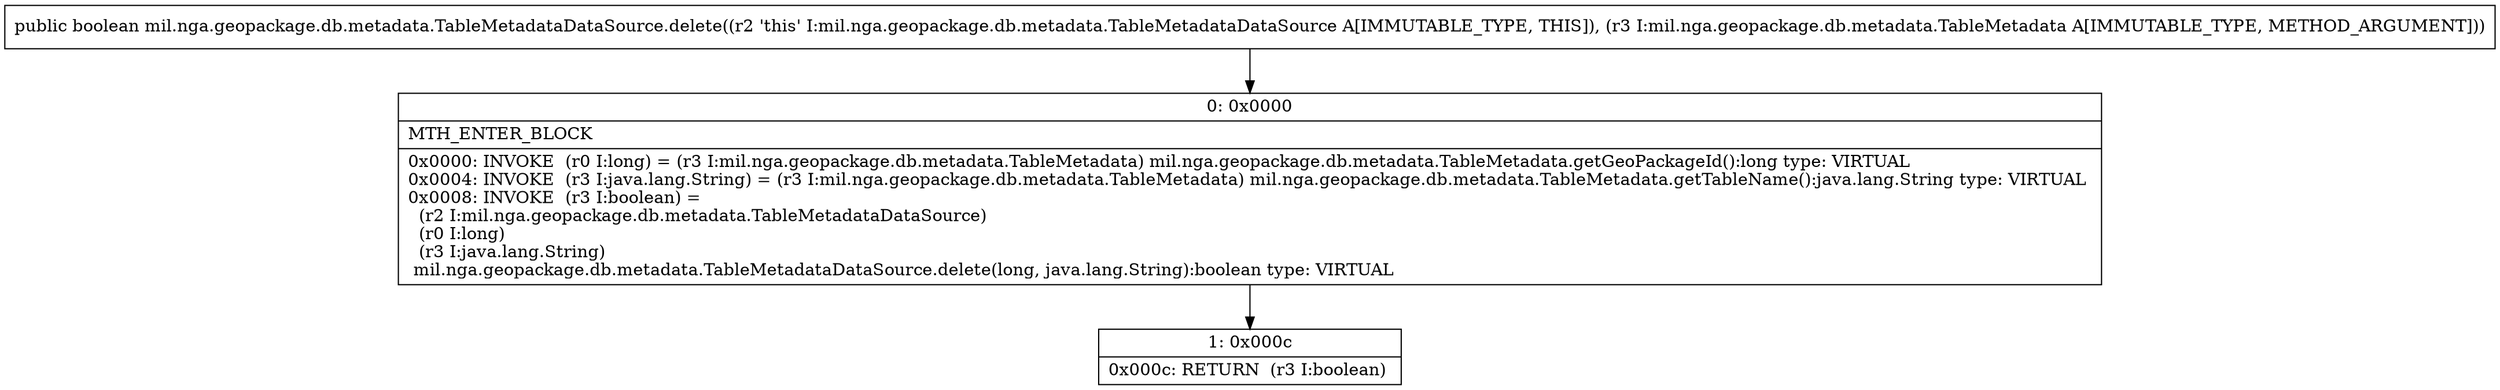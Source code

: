 digraph "CFG formil.nga.geopackage.db.metadata.TableMetadataDataSource.delete(Lmil\/nga\/geopackage\/db\/metadata\/TableMetadata;)Z" {
Node_0 [shape=record,label="{0\:\ 0x0000|MTH_ENTER_BLOCK\l|0x0000: INVOKE  (r0 I:long) = (r3 I:mil.nga.geopackage.db.metadata.TableMetadata) mil.nga.geopackage.db.metadata.TableMetadata.getGeoPackageId():long type: VIRTUAL \l0x0004: INVOKE  (r3 I:java.lang.String) = (r3 I:mil.nga.geopackage.db.metadata.TableMetadata) mil.nga.geopackage.db.metadata.TableMetadata.getTableName():java.lang.String type: VIRTUAL \l0x0008: INVOKE  (r3 I:boolean) = \l  (r2 I:mil.nga.geopackage.db.metadata.TableMetadataDataSource)\l  (r0 I:long)\l  (r3 I:java.lang.String)\l mil.nga.geopackage.db.metadata.TableMetadataDataSource.delete(long, java.lang.String):boolean type: VIRTUAL \l}"];
Node_1 [shape=record,label="{1\:\ 0x000c|0x000c: RETURN  (r3 I:boolean) \l}"];
MethodNode[shape=record,label="{public boolean mil.nga.geopackage.db.metadata.TableMetadataDataSource.delete((r2 'this' I:mil.nga.geopackage.db.metadata.TableMetadataDataSource A[IMMUTABLE_TYPE, THIS]), (r3 I:mil.nga.geopackage.db.metadata.TableMetadata A[IMMUTABLE_TYPE, METHOD_ARGUMENT])) }"];
MethodNode -> Node_0;
Node_0 -> Node_1;
}

